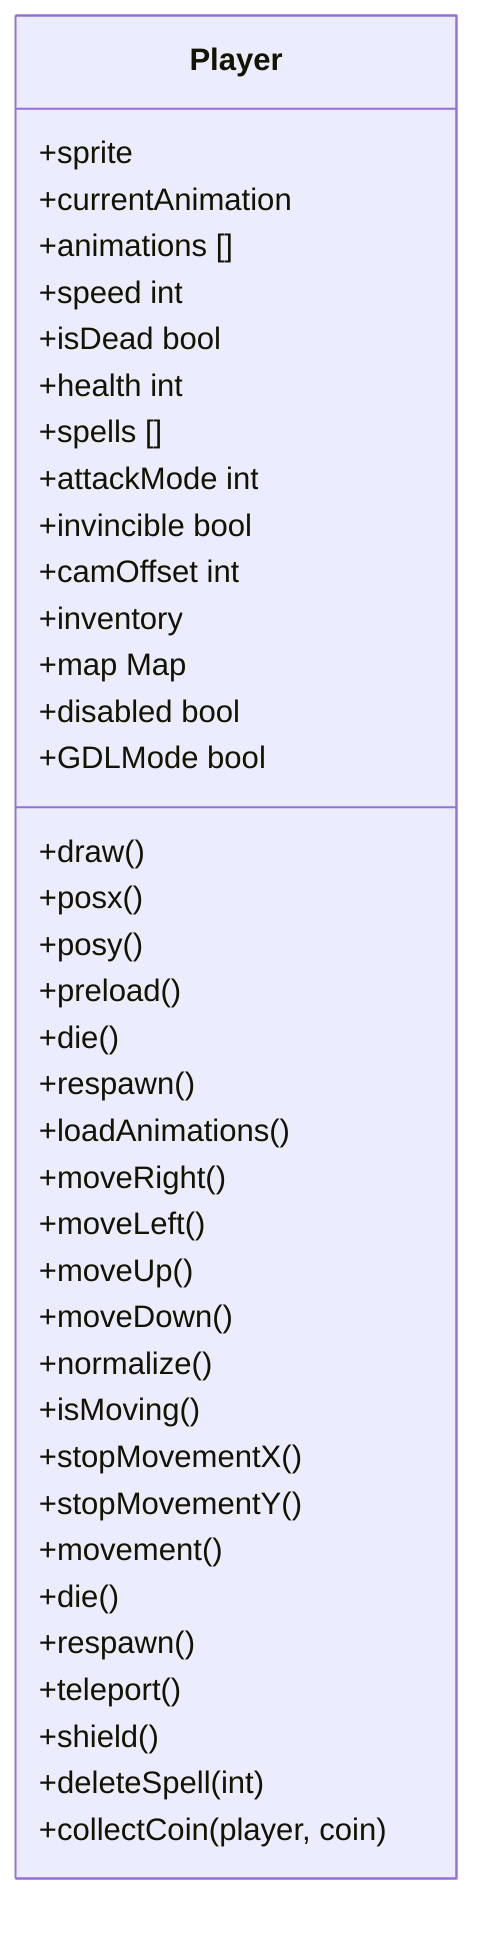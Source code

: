 classDiagram

class Player{
    +sprite
    +currentAnimation
    +animations []
    +speed int
    +isDead bool
    +health int
    +spells []
    +attackMode int
    +invincible bool 
    +camOffset int
    +inventory
    +map Map 
    +disabled bool 
    +GDLMode bool
    +draw()
    +posx()
    +posy()
    +preload()
    +die()
    +respawn()
    +loadAnimations()
    +moveRight()
    +moveLeft()
    +moveUp()
    +moveDown()
    +normalize()
    +isMoving()
    +stopMovementX()
    +stopMovementY()
    +movement()
    +die()
    +respawn()
    +teleport()
    +shield()
    +deleteSpell(int)
    +collectCoin(player, coin)
    

}
